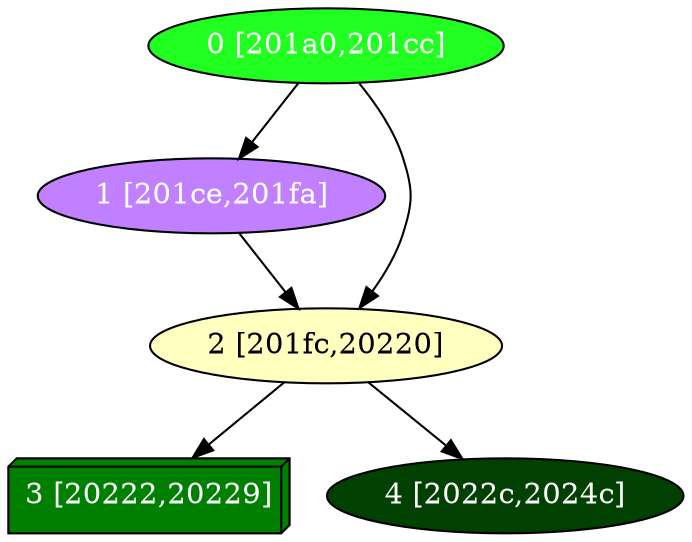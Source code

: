 diGraph libnss3{
	libnss3_0  [style=filled fillcolor="#20FF20" fontcolor="#ffffff" shape=oval label="0 [201a0,201cc]"]
	libnss3_1  [style=filled fillcolor="#C080FF" fontcolor="#ffffff" shape=oval label="1 [201ce,201fa]"]
	libnss3_2  [style=filled fillcolor="#FFFFC0" fontcolor="#000000" shape=oval label="2 [201fc,20220]"]
	libnss3_3  [style=filled fillcolor="#008000" fontcolor="#ffffff" shape=box3d label="3 [20222,20229]"]
	libnss3_4  [style=filled fillcolor="#004000" fontcolor="#ffffff" shape=oval label="4 [2022c,2024c]"]

	libnss3_0 -> libnss3_1
	libnss3_0 -> libnss3_2
	libnss3_1 -> libnss3_2
	libnss3_2 -> libnss3_3
	libnss3_2 -> libnss3_4
}
